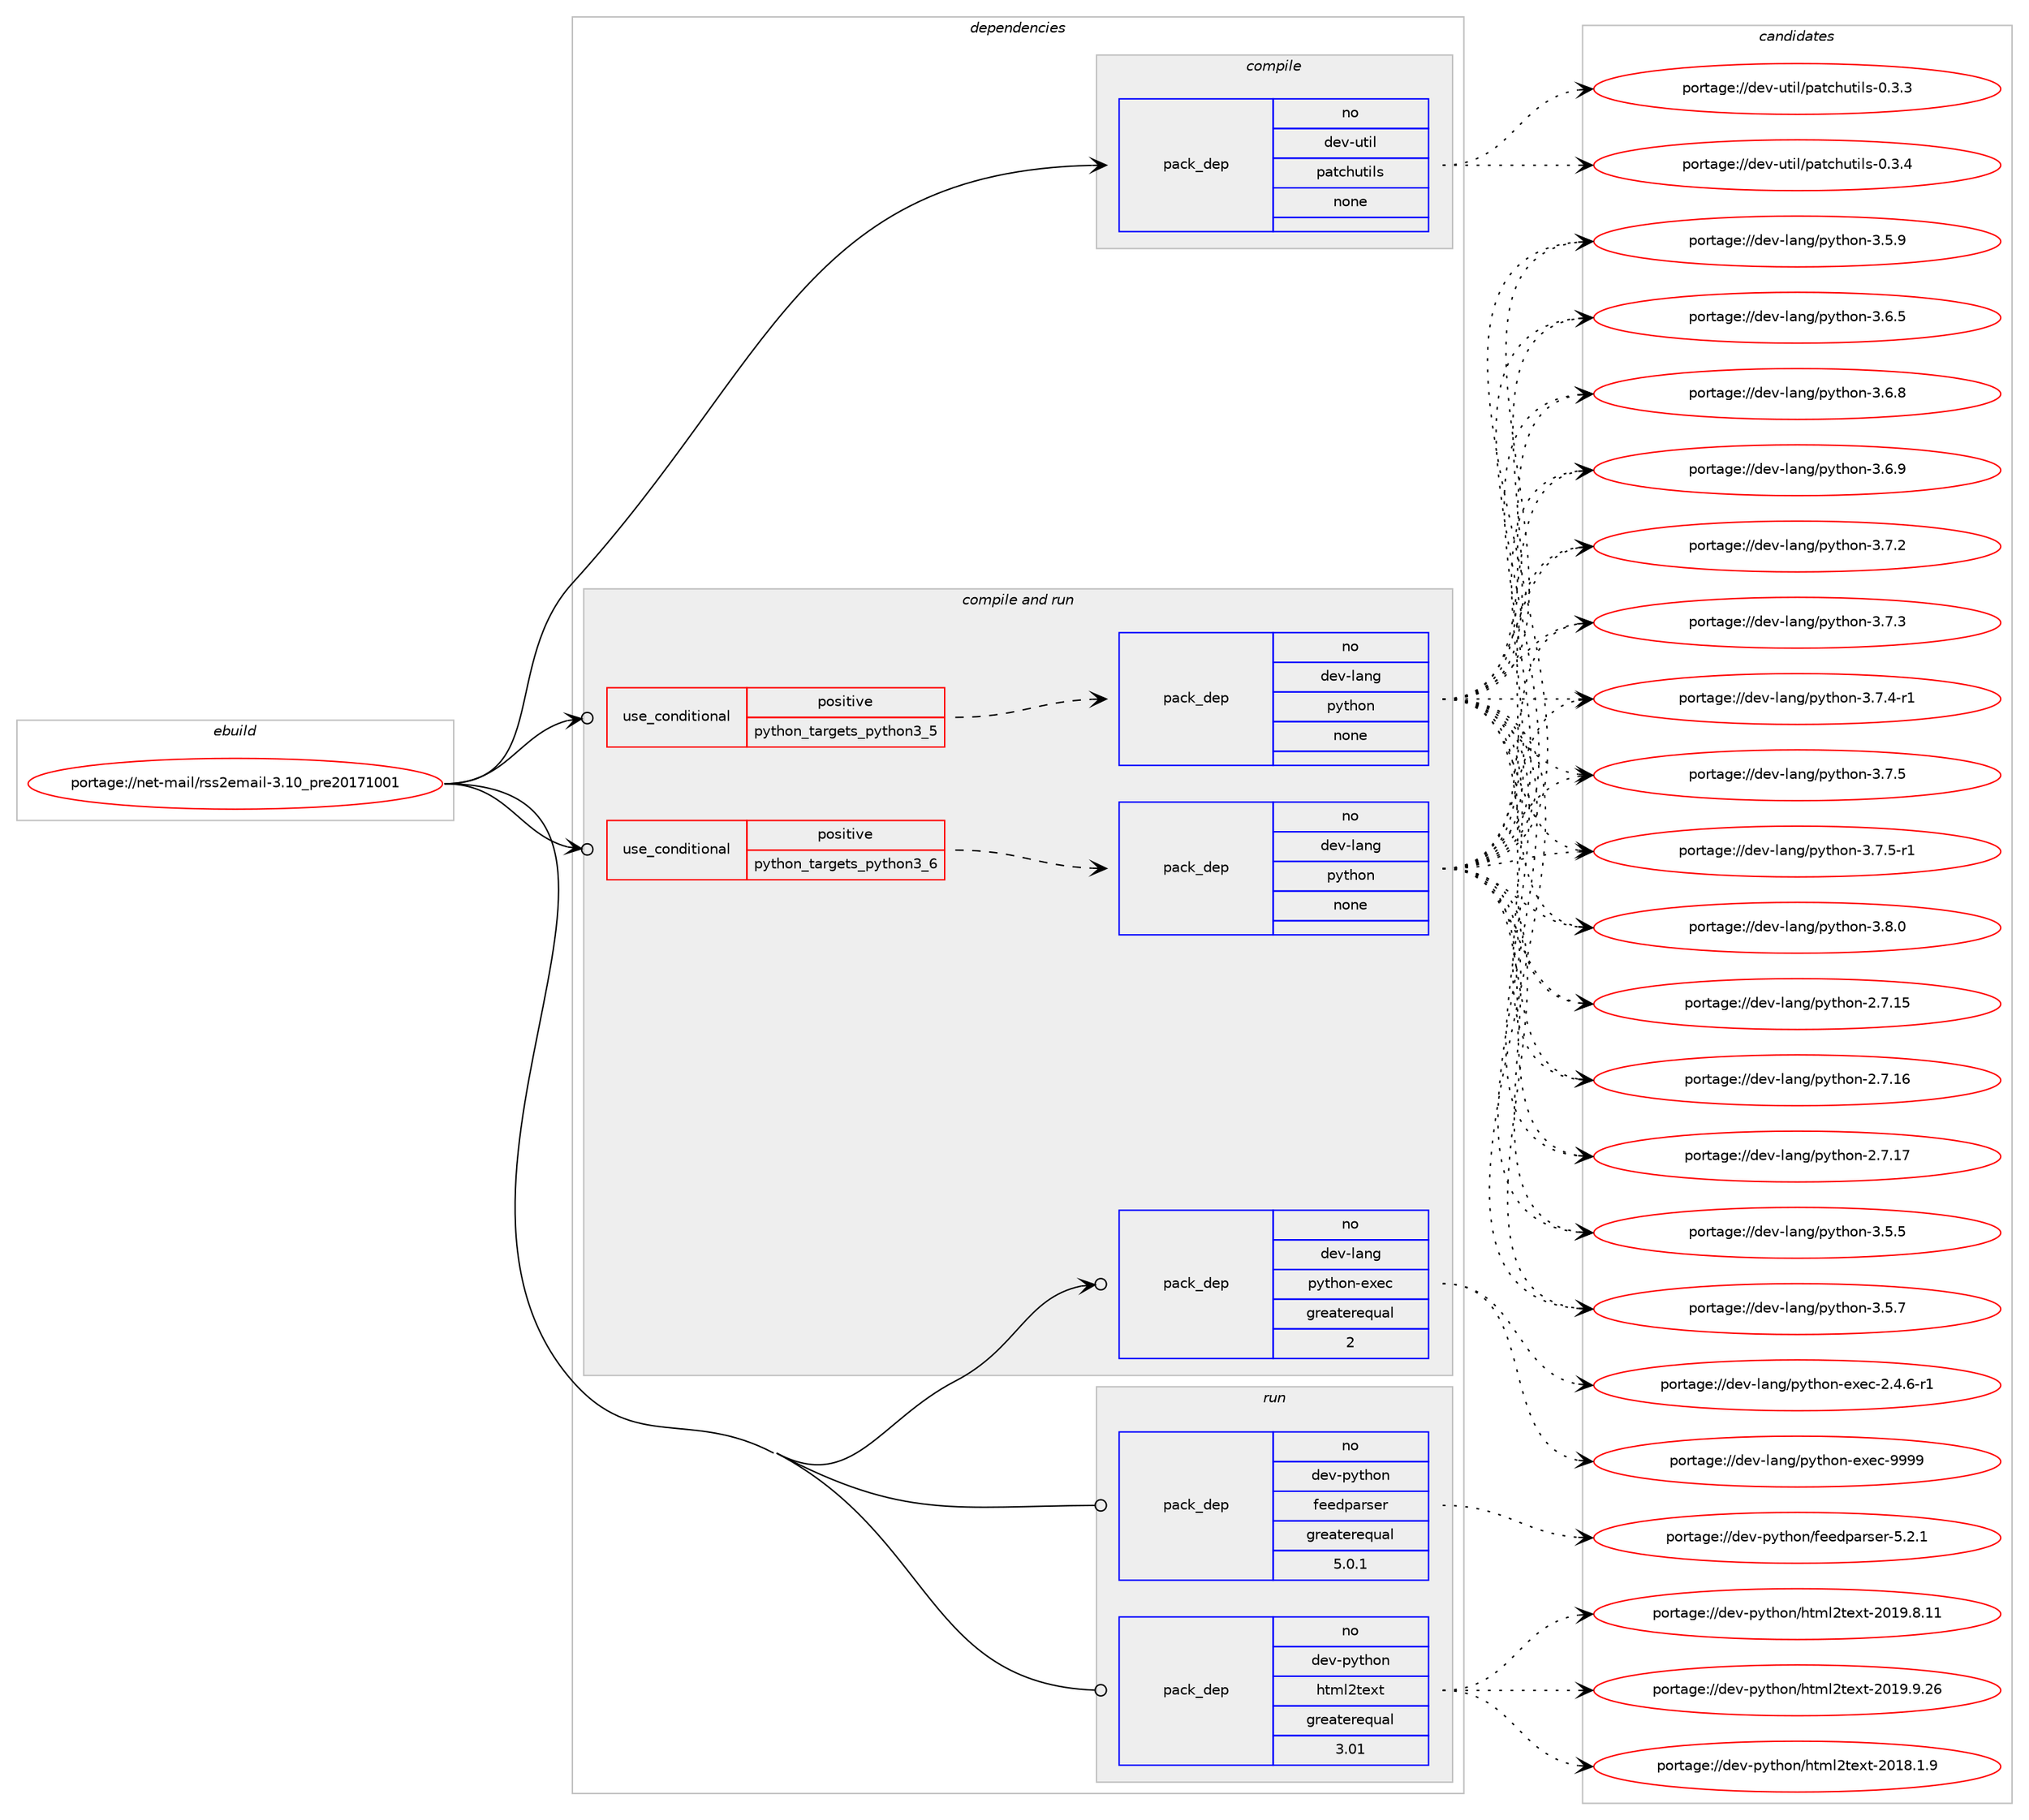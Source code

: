 digraph prolog {

# *************
# Graph options
# *************

newrank=true;
concentrate=true;
compound=true;
graph [rankdir=LR,fontname=Helvetica,fontsize=10,ranksep=1.5];#, ranksep=2.5, nodesep=0.2];
edge  [arrowhead=vee];
node  [fontname=Helvetica,fontsize=10];

# **********
# The ebuild
# **********

subgraph cluster_leftcol {
color=gray;
rank=same;
label=<<i>ebuild</i>>;
id [label="portage://net-mail/rss2email-3.10_pre20171001", color=red, width=4, href="../net-mail/rss2email-3.10_pre20171001.svg"];
}

# ****************
# The dependencies
# ****************

subgraph cluster_midcol {
color=gray;
label=<<i>dependencies</i>>;
subgraph cluster_compile {
fillcolor="#eeeeee";
style=filled;
label=<<i>compile</i>>;
subgraph pack266524 {
dependency363614 [label=<<TABLE BORDER="0" CELLBORDER="1" CELLSPACING="0" CELLPADDING="4" WIDTH="220"><TR><TD ROWSPAN="6" CELLPADDING="30">pack_dep</TD></TR><TR><TD WIDTH="110">no</TD></TR><TR><TD>dev-util</TD></TR><TR><TD>patchutils</TD></TR><TR><TD>none</TD></TR><TR><TD></TD></TR></TABLE>>, shape=none, color=blue];
}
id:e -> dependency363614:w [weight=20,style="solid",arrowhead="vee"];
}
subgraph cluster_compileandrun {
fillcolor="#eeeeee";
style=filled;
label=<<i>compile and run</i>>;
subgraph cond91032 {
dependency363615 [label=<<TABLE BORDER="0" CELLBORDER="1" CELLSPACING="0" CELLPADDING="4"><TR><TD ROWSPAN="3" CELLPADDING="10">use_conditional</TD></TR><TR><TD>positive</TD></TR><TR><TD>python_targets_python3_5</TD></TR></TABLE>>, shape=none, color=red];
subgraph pack266525 {
dependency363616 [label=<<TABLE BORDER="0" CELLBORDER="1" CELLSPACING="0" CELLPADDING="4" WIDTH="220"><TR><TD ROWSPAN="6" CELLPADDING="30">pack_dep</TD></TR><TR><TD WIDTH="110">no</TD></TR><TR><TD>dev-lang</TD></TR><TR><TD>python</TD></TR><TR><TD>none</TD></TR><TR><TD></TD></TR></TABLE>>, shape=none, color=blue];
}
dependency363615:e -> dependency363616:w [weight=20,style="dashed",arrowhead="vee"];
}
id:e -> dependency363615:w [weight=20,style="solid",arrowhead="odotvee"];
subgraph cond91033 {
dependency363617 [label=<<TABLE BORDER="0" CELLBORDER="1" CELLSPACING="0" CELLPADDING="4"><TR><TD ROWSPAN="3" CELLPADDING="10">use_conditional</TD></TR><TR><TD>positive</TD></TR><TR><TD>python_targets_python3_6</TD></TR></TABLE>>, shape=none, color=red];
subgraph pack266526 {
dependency363618 [label=<<TABLE BORDER="0" CELLBORDER="1" CELLSPACING="0" CELLPADDING="4" WIDTH="220"><TR><TD ROWSPAN="6" CELLPADDING="30">pack_dep</TD></TR><TR><TD WIDTH="110">no</TD></TR><TR><TD>dev-lang</TD></TR><TR><TD>python</TD></TR><TR><TD>none</TD></TR><TR><TD></TD></TR></TABLE>>, shape=none, color=blue];
}
dependency363617:e -> dependency363618:w [weight=20,style="dashed",arrowhead="vee"];
}
id:e -> dependency363617:w [weight=20,style="solid",arrowhead="odotvee"];
subgraph pack266527 {
dependency363619 [label=<<TABLE BORDER="0" CELLBORDER="1" CELLSPACING="0" CELLPADDING="4" WIDTH="220"><TR><TD ROWSPAN="6" CELLPADDING="30">pack_dep</TD></TR><TR><TD WIDTH="110">no</TD></TR><TR><TD>dev-lang</TD></TR><TR><TD>python-exec</TD></TR><TR><TD>greaterequal</TD></TR><TR><TD>2</TD></TR></TABLE>>, shape=none, color=blue];
}
id:e -> dependency363619:w [weight=20,style="solid",arrowhead="odotvee"];
}
subgraph cluster_run {
fillcolor="#eeeeee";
style=filled;
label=<<i>run</i>>;
subgraph pack266528 {
dependency363620 [label=<<TABLE BORDER="0" CELLBORDER="1" CELLSPACING="0" CELLPADDING="4" WIDTH="220"><TR><TD ROWSPAN="6" CELLPADDING="30">pack_dep</TD></TR><TR><TD WIDTH="110">no</TD></TR><TR><TD>dev-python</TD></TR><TR><TD>feedparser</TD></TR><TR><TD>greaterequal</TD></TR><TR><TD>5.0.1</TD></TR></TABLE>>, shape=none, color=blue];
}
id:e -> dependency363620:w [weight=20,style="solid",arrowhead="odot"];
subgraph pack266529 {
dependency363621 [label=<<TABLE BORDER="0" CELLBORDER="1" CELLSPACING="0" CELLPADDING="4" WIDTH="220"><TR><TD ROWSPAN="6" CELLPADDING="30">pack_dep</TD></TR><TR><TD WIDTH="110">no</TD></TR><TR><TD>dev-python</TD></TR><TR><TD>html2text</TD></TR><TR><TD>greaterequal</TD></TR><TR><TD>3.01</TD></TR></TABLE>>, shape=none, color=blue];
}
id:e -> dependency363621:w [weight=20,style="solid",arrowhead="odot"];
}
}

# **************
# The candidates
# **************

subgraph cluster_choices {
rank=same;
color=gray;
label=<<i>candidates</i>>;

subgraph choice266524 {
color=black;
nodesep=1;
choiceportage10010111845117116105108471129711699104117116105108115454846514651 [label="portage://dev-util/patchutils-0.3.3", color=red, width=4,href="../dev-util/patchutils-0.3.3.svg"];
choiceportage10010111845117116105108471129711699104117116105108115454846514652 [label="portage://dev-util/patchutils-0.3.4", color=red, width=4,href="../dev-util/patchutils-0.3.4.svg"];
dependency363614:e -> choiceportage10010111845117116105108471129711699104117116105108115454846514651:w [style=dotted,weight="100"];
dependency363614:e -> choiceportage10010111845117116105108471129711699104117116105108115454846514652:w [style=dotted,weight="100"];
}
subgraph choice266525 {
color=black;
nodesep=1;
choiceportage10010111845108971101034711212111610411111045504655464953 [label="portage://dev-lang/python-2.7.15", color=red, width=4,href="../dev-lang/python-2.7.15.svg"];
choiceportage10010111845108971101034711212111610411111045504655464954 [label="portage://dev-lang/python-2.7.16", color=red, width=4,href="../dev-lang/python-2.7.16.svg"];
choiceportage10010111845108971101034711212111610411111045504655464955 [label="portage://dev-lang/python-2.7.17", color=red, width=4,href="../dev-lang/python-2.7.17.svg"];
choiceportage100101118451089711010347112121116104111110455146534653 [label="portage://dev-lang/python-3.5.5", color=red, width=4,href="../dev-lang/python-3.5.5.svg"];
choiceportage100101118451089711010347112121116104111110455146534655 [label="portage://dev-lang/python-3.5.7", color=red, width=4,href="../dev-lang/python-3.5.7.svg"];
choiceportage100101118451089711010347112121116104111110455146534657 [label="portage://dev-lang/python-3.5.9", color=red, width=4,href="../dev-lang/python-3.5.9.svg"];
choiceportage100101118451089711010347112121116104111110455146544653 [label="portage://dev-lang/python-3.6.5", color=red, width=4,href="../dev-lang/python-3.6.5.svg"];
choiceportage100101118451089711010347112121116104111110455146544656 [label="portage://dev-lang/python-3.6.8", color=red, width=4,href="../dev-lang/python-3.6.8.svg"];
choiceportage100101118451089711010347112121116104111110455146544657 [label="portage://dev-lang/python-3.6.9", color=red, width=4,href="../dev-lang/python-3.6.9.svg"];
choiceportage100101118451089711010347112121116104111110455146554650 [label="portage://dev-lang/python-3.7.2", color=red, width=4,href="../dev-lang/python-3.7.2.svg"];
choiceportage100101118451089711010347112121116104111110455146554651 [label="portage://dev-lang/python-3.7.3", color=red, width=4,href="../dev-lang/python-3.7.3.svg"];
choiceportage1001011184510897110103471121211161041111104551465546524511449 [label="portage://dev-lang/python-3.7.4-r1", color=red, width=4,href="../dev-lang/python-3.7.4-r1.svg"];
choiceportage100101118451089711010347112121116104111110455146554653 [label="portage://dev-lang/python-3.7.5", color=red, width=4,href="../dev-lang/python-3.7.5.svg"];
choiceportage1001011184510897110103471121211161041111104551465546534511449 [label="portage://dev-lang/python-3.7.5-r1", color=red, width=4,href="../dev-lang/python-3.7.5-r1.svg"];
choiceportage100101118451089711010347112121116104111110455146564648 [label="portage://dev-lang/python-3.8.0", color=red, width=4,href="../dev-lang/python-3.8.0.svg"];
dependency363616:e -> choiceportage10010111845108971101034711212111610411111045504655464953:w [style=dotted,weight="100"];
dependency363616:e -> choiceportage10010111845108971101034711212111610411111045504655464954:w [style=dotted,weight="100"];
dependency363616:e -> choiceportage10010111845108971101034711212111610411111045504655464955:w [style=dotted,weight="100"];
dependency363616:e -> choiceportage100101118451089711010347112121116104111110455146534653:w [style=dotted,weight="100"];
dependency363616:e -> choiceportage100101118451089711010347112121116104111110455146534655:w [style=dotted,weight="100"];
dependency363616:e -> choiceportage100101118451089711010347112121116104111110455146534657:w [style=dotted,weight="100"];
dependency363616:e -> choiceportage100101118451089711010347112121116104111110455146544653:w [style=dotted,weight="100"];
dependency363616:e -> choiceportage100101118451089711010347112121116104111110455146544656:w [style=dotted,weight="100"];
dependency363616:e -> choiceportage100101118451089711010347112121116104111110455146544657:w [style=dotted,weight="100"];
dependency363616:e -> choiceportage100101118451089711010347112121116104111110455146554650:w [style=dotted,weight="100"];
dependency363616:e -> choiceportage100101118451089711010347112121116104111110455146554651:w [style=dotted,weight="100"];
dependency363616:e -> choiceportage1001011184510897110103471121211161041111104551465546524511449:w [style=dotted,weight="100"];
dependency363616:e -> choiceportage100101118451089711010347112121116104111110455146554653:w [style=dotted,weight="100"];
dependency363616:e -> choiceportage1001011184510897110103471121211161041111104551465546534511449:w [style=dotted,weight="100"];
dependency363616:e -> choiceportage100101118451089711010347112121116104111110455146564648:w [style=dotted,weight="100"];
}
subgraph choice266526 {
color=black;
nodesep=1;
choiceportage10010111845108971101034711212111610411111045504655464953 [label="portage://dev-lang/python-2.7.15", color=red, width=4,href="../dev-lang/python-2.7.15.svg"];
choiceportage10010111845108971101034711212111610411111045504655464954 [label="portage://dev-lang/python-2.7.16", color=red, width=4,href="../dev-lang/python-2.7.16.svg"];
choiceportage10010111845108971101034711212111610411111045504655464955 [label="portage://dev-lang/python-2.7.17", color=red, width=4,href="../dev-lang/python-2.7.17.svg"];
choiceportage100101118451089711010347112121116104111110455146534653 [label="portage://dev-lang/python-3.5.5", color=red, width=4,href="../dev-lang/python-3.5.5.svg"];
choiceportage100101118451089711010347112121116104111110455146534655 [label="portage://dev-lang/python-3.5.7", color=red, width=4,href="../dev-lang/python-3.5.7.svg"];
choiceportage100101118451089711010347112121116104111110455146534657 [label="portage://dev-lang/python-3.5.9", color=red, width=4,href="../dev-lang/python-3.5.9.svg"];
choiceportage100101118451089711010347112121116104111110455146544653 [label="portage://dev-lang/python-3.6.5", color=red, width=4,href="../dev-lang/python-3.6.5.svg"];
choiceportage100101118451089711010347112121116104111110455146544656 [label="portage://dev-lang/python-3.6.8", color=red, width=4,href="../dev-lang/python-3.6.8.svg"];
choiceportage100101118451089711010347112121116104111110455146544657 [label="portage://dev-lang/python-3.6.9", color=red, width=4,href="../dev-lang/python-3.6.9.svg"];
choiceportage100101118451089711010347112121116104111110455146554650 [label="portage://dev-lang/python-3.7.2", color=red, width=4,href="../dev-lang/python-3.7.2.svg"];
choiceportage100101118451089711010347112121116104111110455146554651 [label="portage://dev-lang/python-3.7.3", color=red, width=4,href="../dev-lang/python-3.7.3.svg"];
choiceportage1001011184510897110103471121211161041111104551465546524511449 [label="portage://dev-lang/python-3.7.4-r1", color=red, width=4,href="../dev-lang/python-3.7.4-r1.svg"];
choiceportage100101118451089711010347112121116104111110455146554653 [label="portage://dev-lang/python-3.7.5", color=red, width=4,href="../dev-lang/python-3.7.5.svg"];
choiceportage1001011184510897110103471121211161041111104551465546534511449 [label="portage://dev-lang/python-3.7.5-r1", color=red, width=4,href="../dev-lang/python-3.7.5-r1.svg"];
choiceportage100101118451089711010347112121116104111110455146564648 [label="portage://dev-lang/python-3.8.0", color=red, width=4,href="../dev-lang/python-3.8.0.svg"];
dependency363618:e -> choiceportage10010111845108971101034711212111610411111045504655464953:w [style=dotted,weight="100"];
dependency363618:e -> choiceportage10010111845108971101034711212111610411111045504655464954:w [style=dotted,weight="100"];
dependency363618:e -> choiceportage10010111845108971101034711212111610411111045504655464955:w [style=dotted,weight="100"];
dependency363618:e -> choiceportage100101118451089711010347112121116104111110455146534653:w [style=dotted,weight="100"];
dependency363618:e -> choiceportage100101118451089711010347112121116104111110455146534655:w [style=dotted,weight="100"];
dependency363618:e -> choiceportage100101118451089711010347112121116104111110455146534657:w [style=dotted,weight="100"];
dependency363618:e -> choiceportage100101118451089711010347112121116104111110455146544653:w [style=dotted,weight="100"];
dependency363618:e -> choiceportage100101118451089711010347112121116104111110455146544656:w [style=dotted,weight="100"];
dependency363618:e -> choiceportage100101118451089711010347112121116104111110455146544657:w [style=dotted,weight="100"];
dependency363618:e -> choiceportage100101118451089711010347112121116104111110455146554650:w [style=dotted,weight="100"];
dependency363618:e -> choiceportage100101118451089711010347112121116104111110455146554651:w [style=dotted,weight="100"];
dependency363618:e -> choiceportage1001011184510897110103471121211161041111104551465546524511449:w [style=dotted,weight="100"];
dependency363618:e -> choiceportage100101118451089711010347112121116104111110455146554653:w [style=dotted,weight="100"];
dependency363618:e -> choiceportage1001011184510897110103471121211161041111104551465546534511449:w [style=dotted,weight="100"];
dependency363618:e -> choiceportage100101118451089711010347112121116104111110455146564648:w [style=dotted,weight="100"];
}
subgraph choice266527 {
color=black;
nodesep=1;
choiceportage10010111845108971101034711212111610411111045101120101994550465246544511449 [label="portage://dev-lang/python-exec-2.4.6-r1", color=red, width=4,href="../dev-lang/python-exec-2.4.6-r1.svg"];
choiceportage10010111845108971101034711212111610411111045101120101994557575757 [label="portage://dev-lang/python-exec-9999", color=red, width=4,href="../dev-lang/python-exec-9999.svg"];
dependency363619:e -> choiceportage10010111845108971101034711212111610411111045101120101994550465246544511449:w [style=dotted,weight="100"];
dependency363619:e -> choiceportage10010111845108971101034711212111610411111045101120101994557575757:w [style=dotted,weight="100"];
}
subgraph choice266528 {
color=black;
nodesep=1;
choiceportage100101118451121211161041111104710210110110011297114115101114455346504649 [label="portage://dev-python/feedparser-5.2.1", color=red, width=4,href="../dev-python/feedparser-5.2.1.svg"];
dependency363620:e -> choiceportage100101118451121211161041111104710210110110011297114115101114455346504649:w [style=dotted,weight="100"];
}
subgraph choice266529 {
color=black;
nodesep=1;
choiceportage100101118451121211161041111104710411610910850116101120116455048495646494657 [label="portage://dev-python/html2text-2018.1.9", color=red, width=4,href="../dev-python/html2text-2018.1.9.svg"];
choiceportage10010111845112121116104111110471041161091085011610112011645504849574656464949 [label="portage://dev-python/html2text-2019.8.11", color=red, width=4,href="../dev-python/html2text-2019.8.11.svg"];
choiceportage10010111845112121116104111110471041161091085011610112011645504849574657465054 [label="portage://dev-python/html2text-2019.9.26", color=red, width=4,href="../dev-python/html2text-2019.9.26.svg"];
dependency363621:e -> choiceportage100101118451121211161041111104710411610910850116101120116455048495646494657:w [style=dotted,weight="100"];
dependency363621:e -> choiceportage10010111845112121116104111110471041161091085011610112011645504849574656464949:w [style=dotted,weight="100"];
dependency363621:e -> choiceportage10010111845112121116104111110471041161091085011610112011645504849574657465054:w [style=dotted,weight="100"];
}
}

}
